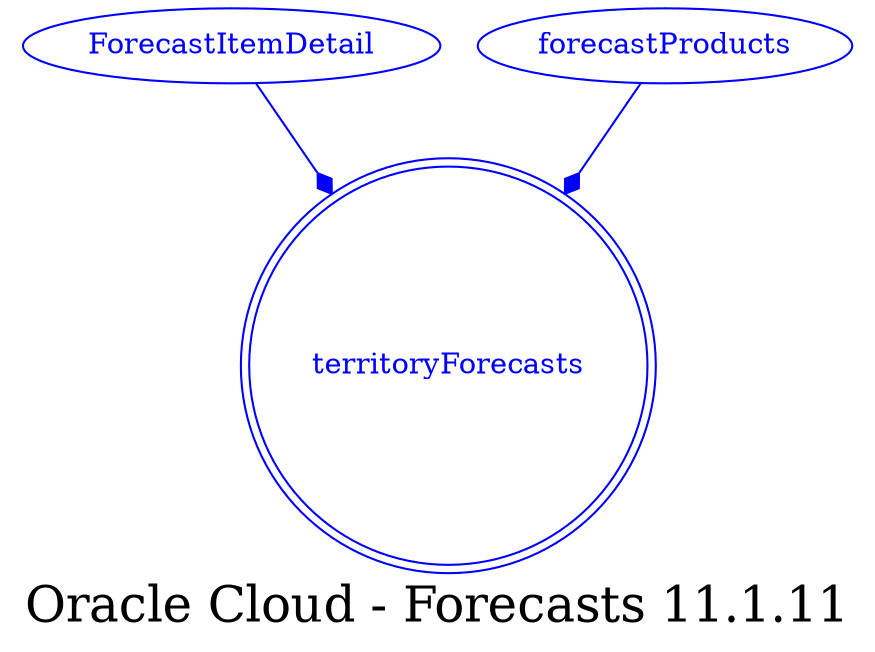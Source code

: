 digraph LexiconGraph {
graph[label="Oracle Cloud - Forecasts 11.1.11", fontsize=24]
splines=true
"territoryForecasts" [color=blue, fontcolor=blue, shape=doublecircle]
"ForecastItemDetail" -> "territoryForecasts" [color=blue, fontcolor=blue, arrowhead=diamond, arrowtail=none]
"ForecastItemDetail" [color=blue, fontcolor=blue, shape=ellipse]
"forecastProducts" -> "territoryForecasts" [color=blue, fontcolor=blue, arrowhead=diamond, arrowtail=none]
"forecastProducts" [color=blue, fontcolor=blue, shape=ellipse]
}

